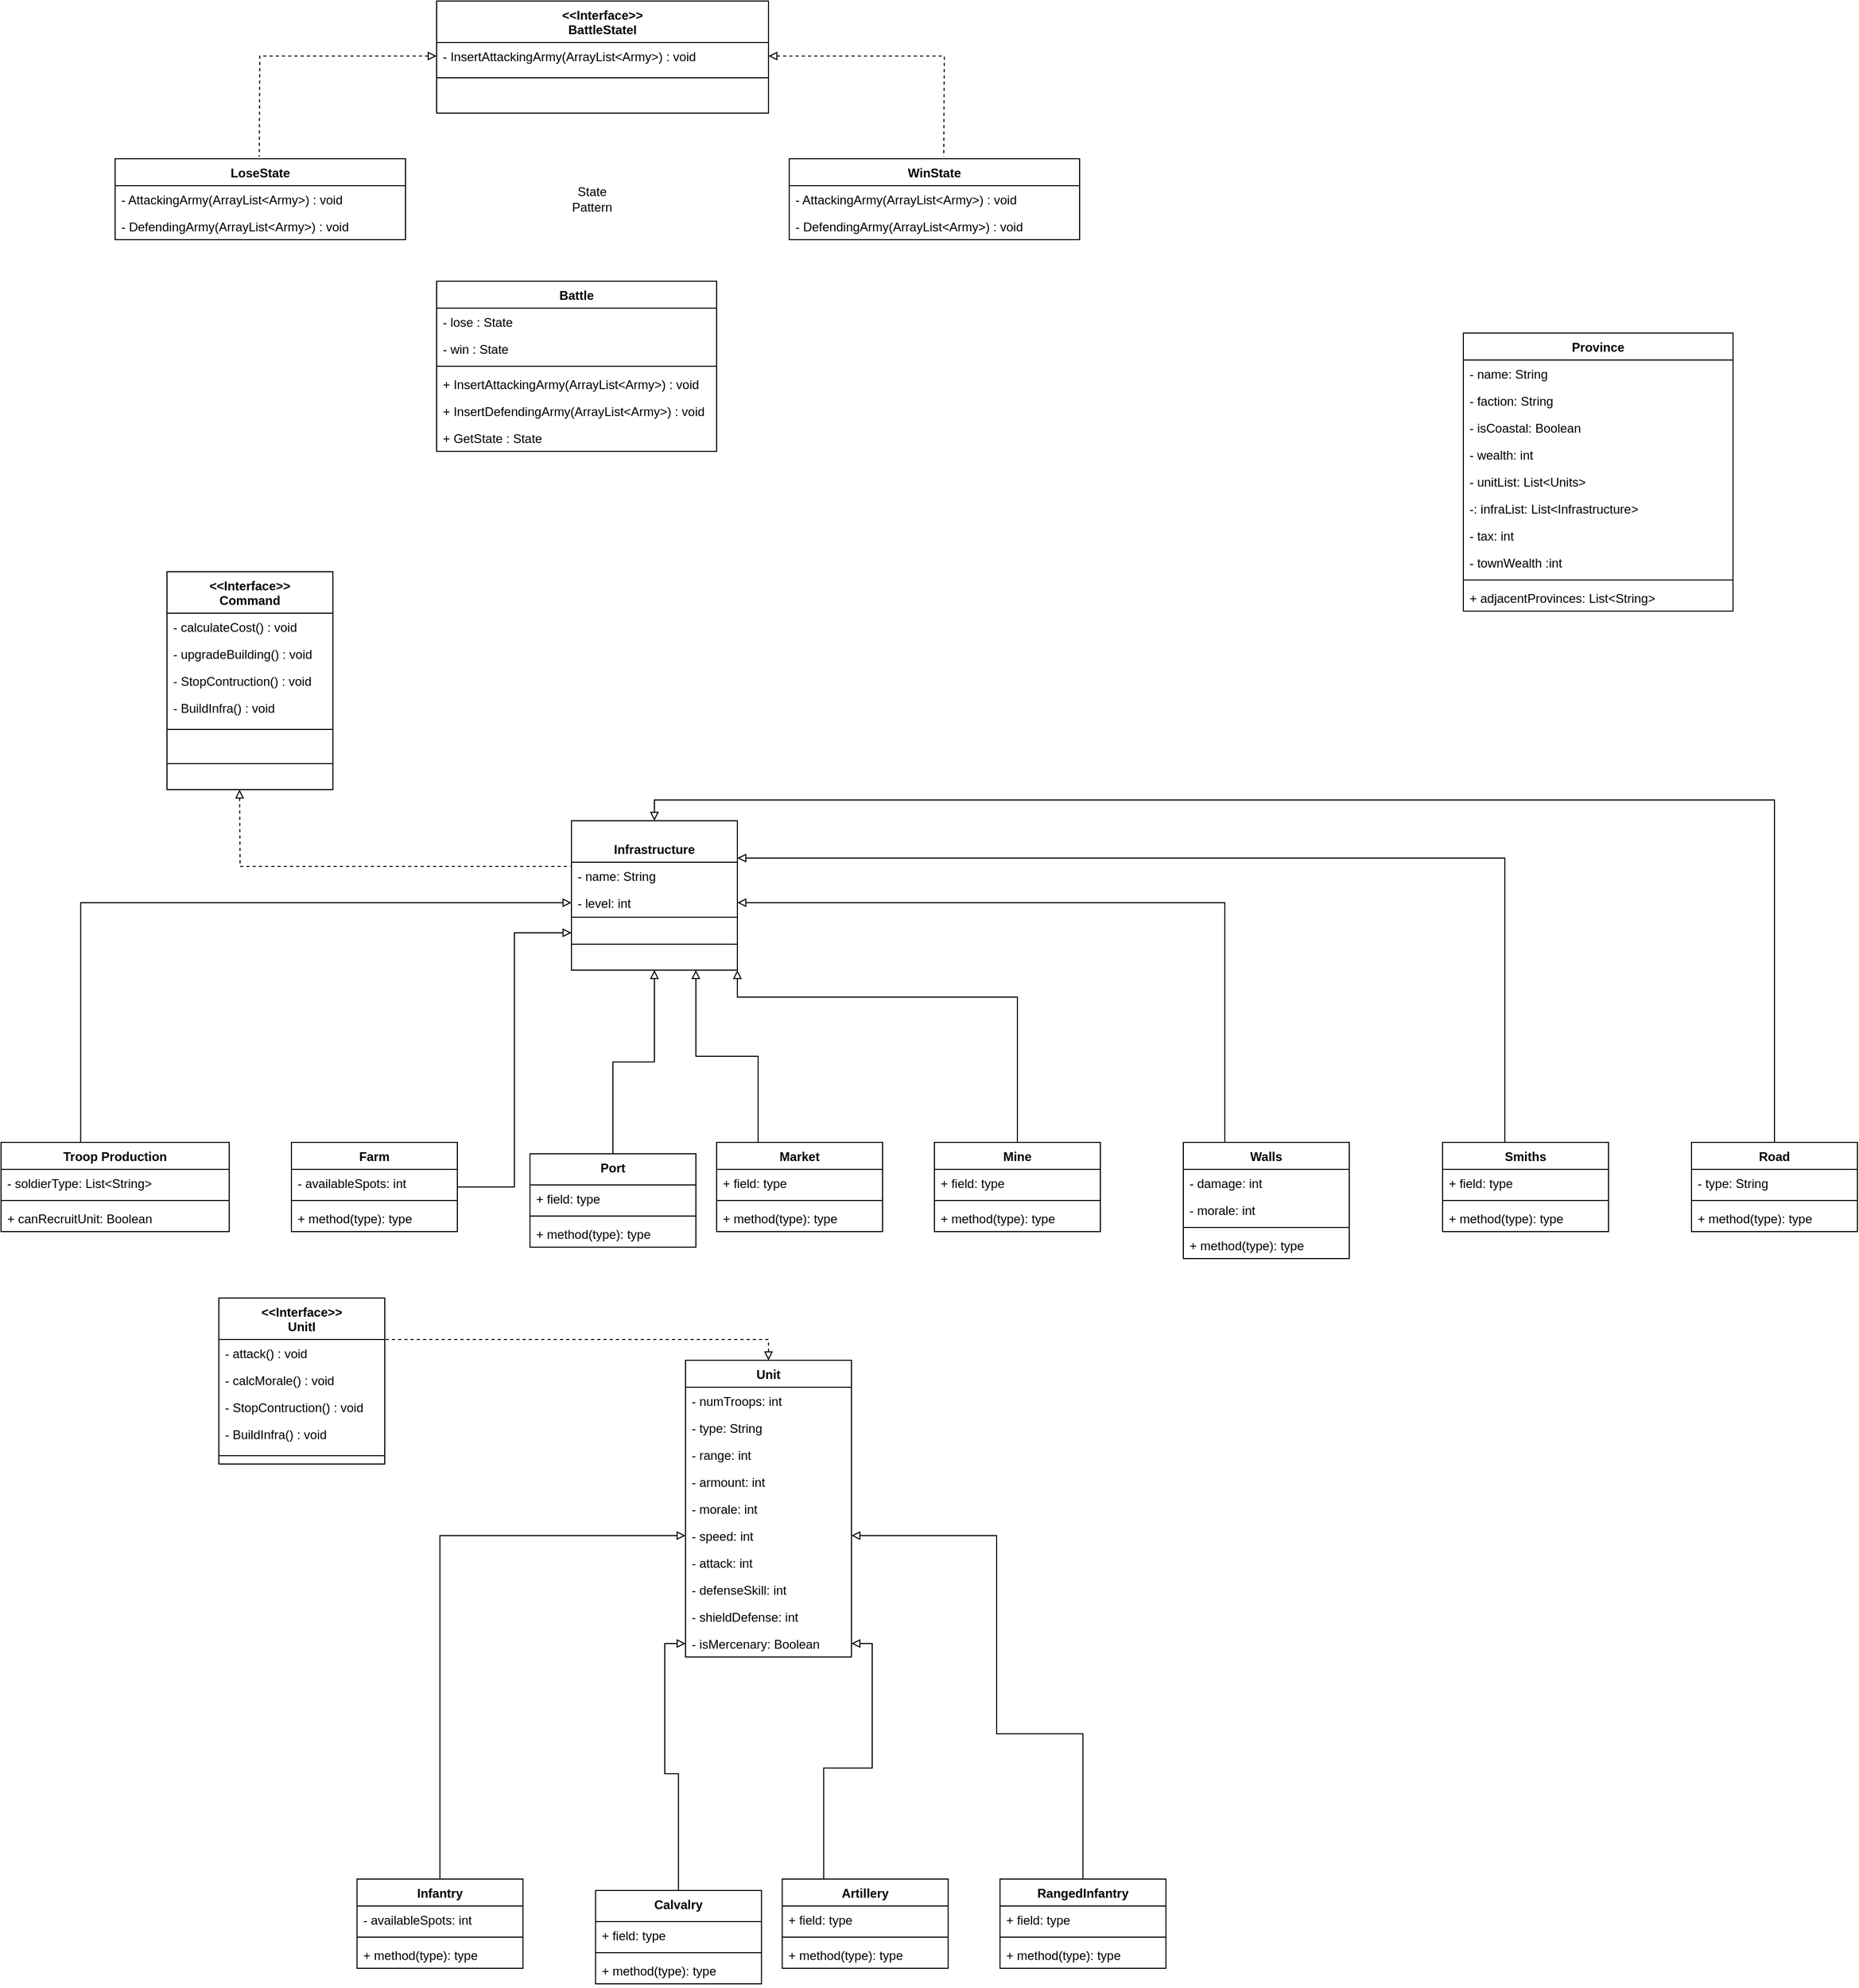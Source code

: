 <mxfile version="13.8.2" type="device"><diagram id="C5RBs43oDa-KdzZeNtuy" name="Page-1"><mxGraphModel dx="1977" dy="1103" grid="1" gridSize="10" guides="1" tooltips="1" connect="1" arrows="1" fold="1" page="1" pageScale="1" pageWidth="3300" pageHeight="2339" math="0" shadow="0"><root><mxCell id="WIyWlLk6GJQsqaUBKTNV-0"/><mxCell id="WIyWlLk6GJQsqaUBKTNV-1" parent="WIyWlLk6GJQsqaUBKTNV-0"/><mxCell id="q5r-W1JqjzeK_2ogmysJ-90" style="edgeStyle=orthogonalEdgeStyle;rounded=0;orthogonalLoop=1;jettySize=auto;html=1;entryX=0.349;entryY=-0.003;entryDx=0;entryDy=0;entryPerimeter=0;endArrow=none;endFill=0;startArrow=block;startFill=0;" parent="WIyWlLk6GJQsqaUBKTNV-1" source="q5r-W1JqjzeK_2ogmysJ-18" target="q5r-W1JqjzeK_2ogmysJ-19" edge="1"><mxGeometry relative="1" as="geometry"/></mxCell><mxCell id="q5r-W1JqjzeK_2ogmysJ-112" value="&lt;&lt;Interface&gt;&gt;&#xa;Command&#xa;" style="swimlane;fontStyle=1;align=center;verticalAlign=top;childLayout=stackLayout;horizontal=1;startSize=40;horizontalStack=0;resizeParent=1;resizeParentMax=0;resizeLast=0;collapsible=1;marginBottom=0;" parent="WIyWlLk6GJQsqaUBKTNV-1" vertex="1"><mxGeometry x="200" y="650" width="160" height="210" as="geometry"/></mxCell><mxCell id="q5r-W1JqjzeK_2ogmysJ-113" value="- calculateCost() : void" style="text;strokeColor=none;fillColor=none;align=left;verticalAlign=top;spacingLeft=4;spacingRight=4;overflow=hidden;rotatable=0;points=[[0,0.5],[1,0.5]];portConstraint=eastwest;" parent="q5r-W1JqjzeK_2ogmysJ-112" vertex="1"><mxGeometry y="40" width="160" height="26" as="geometry"/></mxCell><mxCell id="q5r-W1JqjzeK_2ogmysJ-114" value="- upgradeBuilding() : void&#xa;&#xa;&#xa;" style="text;strokeColor=none;fillColor=none;align=left;verticalAlign=top;spacingLeft=4;spacingRight=4;overflow=hidden;rotatable=0;points=[[0,0.5],[1,0.5]];portConstraint=eastwest;" parent="q5r-W1JqjzeK_2ogmysJ-112" vertex="1"><mxGeometry y="66" width="160" height="26" as="geometry"/></mxCell><mxCell id="q5r-W1JqjzeK_2ogmysJ-117" value="- StopContruction() : void&#xa;&#xa;" style="text;strokeColor=none;fillColor=none;align=left;verticalAlign=top;spacingLeft=4;spacingRight=4;overflow=hidden;rotatable=0;points=[[0,0.5],[1,0.5]];portConstraint=eastwest;" parent="q5r-W1JqjzeK_2ogmysJ-112" vertex="1"><mxGeometry y="92" width="160" height="26" as="geometry"/></mxCell><mxCell id="q5r-W1JqjzeK_2ogmysJ-118" value="- BuildInfra() : void&#xa;" style="text;strokeColor=none;fillColor=none;align=left;verticalAlign=top;spacingLeft=4;spacingRight=4;overflow=hidden;rotatable=0;points=[[0,0.5],[1,0.5]];portConstraint=eastwest;" parent="q5r-W1JqjzeK_2ogmysJ-112" vertex="1"><mxGeometry y="118" width="160" height="26" as="geometry"/></mxCell><mxCell id="q5r-W1JqjzeK_2ogmysJ-115" value="" style="line;strokeWidth=1;fillColor=none;align=left;verticalAlign=middle;spacingTop=-1;spacingLeft=3;spacingRight=3;rotatable=0;labelPosition=right;points=[];portConstraint=eastwest;" parent="q5r-W1JqjzeK_2ogmysJ-112" vertex="1"><mxGeometry y="144" width="160" height="16" as="geometry"/></mxCell><mxCell id="q5r-W1JqjzeK_2ogmysJ-116" value="" style="line;strokeWidth=1;fillColor=none;align=left;verticalAlign=middle;spacingTop=-1;spacingLeft=3;spacingRight=3;rotatable=0;labelPosition=right;points=[];portConstraint=eastwest;" parent="q5r-W1JqjzeK_2ogmysJ-112" vertex="1"><mxGeometry y="160" width="160" height="50" as="geometry"/></mxCell><mxCell id="q5r-W1JqjzeK_2ogmysJ-14" value="&#xa;Infrastructure&#xa;" style="swimlane;fontStyle=1;align=center;verticalAlign=top;childLayout=stackLayout;horizontal=1;startSize=40;horizontalStack=0;resizeParent=1;resizeParentMax=0;resizeLast=0;collapsible=1;marginBottom=0;" parent="WIyWlLk6GJQsqaUBKTNV-1" vertex="1"><mxGeometry x="590" y="890" width="160" height="144" as="geometry"/></mxCell><mxCell id="q5r-W1JqjzeK_2ogmysJ-15" value="- name: String" style="text;strokeColor=none;fillColor=none;align=left;verticalAlign=top;spacingLeft=4;spacingRight=4;overflow=hidden;rotatable=0;points=[[0,0.5],[1,0.5]];portConstraint=eastwest;" parent="q5r-W1JqjzeK_2ogmysJ-14" vertex="1"><mxGeometry y="40" width="160" height="26" as="geometry"/></mxCell><mxCell id="q5r-W1JqjzeK_2ogmysJ-18" value="- level: int" style="text;strokeColor=none;fillColor=none;align=left;verticalAlign=top;spacingLeft=4;spacingRight=4;overflow=hidden;rotatable=0;points=[[0,0.5],[1,0.5]];portConstraint=eastwest;" parent="q5r-W1JqjzeK_2ogmysJ-14" vertex="1"><mxGeometry y="66" width="160" height="26" as="geometry"/></mxCell><mxCell id="q5r-W1JqjzeK_2ogmysJ-16" value="" style="line;strokeWidth=1;fillColor=none;align=left;verticalAlign=middle;spacingTop=-1;spacingLeft=3;spacingRight=3;rotatable=0;labelPosition=right;points=[];portConstraint=eastwest;" parent="q5r-W1JqjzeK_2ogmysJ-14" vertex="1"><mxGeometry y="92" width="160" height="2" as="geometry"/></mxCell><mxCell id="q5r-W1JqjzeK_2ogmysJ-26" value="" style="line;strokeWidth=1;fillColor=none;align=left;verticalAlign=middle;spacingTop=-1;spacingLeft=3;spacingRight=3;rotatable=0;labelPosition=right;points=[];portConstraint=eastwest;" parent="q5r-W1JqjzeK_2ogmysJ-14" vertex="1"><mxGeometry y="94" width="160" height="50" as="geometry"/></mxCell><mxCell id="q5r-W1JqjzeK_2ogmysJ-8" value="Province" style="swimlane;fontStyle=1;align=center;verticalAlign=top;childLayout=stackLayout;horizontal=1;startSize=26;horizontalStack=0;resizeParent=1;resizeParentMax=0;resizeLast=0;collapsible=1;marginBottom=0;" parent="WIyWlLk6GJQsqaUBKTNV-1" vertex="1"><mxGeometry x="1450" y="420" width="260" height="268" as="geometry"/></mxCell><mxCell id="q5r-W1JqjzeK_2ogmysJ-9" value="- name: String" style="text;strokeColor=none;fillColor=none;align=left;verticalAlign=top;spacingLeft=4;spacingRight=4;overflow=hidden;rotatable=0;points=[[0,0.5],[1,0.5]];portConstraint=eastwest;" parent="q5r-W1JqjzeK_2ogmysJ-8" vertex="1"><mxGeometry y="26" width="260" height="26" as="geometry"/></mxCell><mxCell id="q5r-W1JqjzeK_2ogmysJ-12" value="- faction: String" style="text;strokeColor=none;fillColor=none;align=left;verticalAlign=top;spacingLeft=4;spacingRight=4;overflow=hidden;rotatable=0;points=[[0,0.5],[1,0.5]];portConstraint=eastwest;" parent="q5r-W1JqjzeK_2ogmysJ-8" vertex="1"><mxGeometry y="52" width="260" height="26" as="geometry"/></mxCell><mxCell id="q5r-W1JqjzeK_2ogmysJ-13" value="- isCoastal: Boolean" style="text;strokeColor=none;fillColor=none;align=left;verticalAlign=top;spacingLeft=4;spacingRight=4;overflow=hidden;rotatable=0;points=[[0,0.5],[1,0.5]];portConstraint=eastwest;" parent="q5r-W1JqjzeK_2ogmysJ-8" vertex="1"><mxGeometry y="78" width="260" height="26" as="geometry"/></mxCell><mxCell id="q5r-W1JqjzeK_2ogmysJ-71" value="- wealth: int" style="text;strokeColor=none;fillColor=none;align=left;verticalAlign=top;spacingLeft=4;spacingRight=4;overflow=hidden;rotatable=0;points=[[0,0.5],[1,0.5]];portConstraint=eastwest;" parent="q5r-W1JqjzeK_2ogmysJ-8" vertex="1"><mxGeometry y="104" width="260" height="26" as="geometry"/></mxCell><mxCell id="q5r-W1JqjzeK_2ogmysJ-105" value="- unitList: List&lt;Units&gt;" style="text;strokeColor=none;fillColor=none;align=left;verticalAlign=top;spacingLeft=4;spacingRight=4;overflow=hidden;rotatable=0;points=[[0,0.5],[1,0.5]];portConstraint=eastwest;" parent="q5r-W1JqjzeK_2ogmysJ-8" vertex="1"><mxGeometry y="130" width="260" height="26" as="geometry"/></mxCell><mxCell id="q5r-W1JqjzeK_2ogmysJ-106" value="-: infraList: List&lt;Infrastructure&gt;" style="text;strokeColor=none;fillColor=none;align=left;verticalAlign=top;spacingLeft=4;spacingRight=4;overflow=hidden;rotatable=0;points=[[0,0.5],[1,0.5]];portConstraint=eastwest;" parent="q5r-W1JqjzeK_2ogmysJ-8" vertex="1"><mxGeometry y="156" width="260" height="26" as="geometry"/></mxCell><mxCell id="q5r-W1JqjzeK_2ogmysJ-107" value="- tax: int" style="text;strokeColor=none;fillColor=none;align=left;verticalAlign=top;spacingLeft=4;spacingRight=4;overflow=hidden;rotatable=0;points=[[0,0.5],[1,0.5]];portConstraint=eastwest;" parent="q5r-W1JqjzeK_2ogmysJ-8" vertex="1"><mxGeometry y="182" width="260" height="26" as="geometry"/></mxCell><mxCell id="q5r-W1JqjzeK_2ogmysJ-108" value="- townWealth :int" style="text;strokeColor=none;fillColor=none;align=left;verticalAlign=top;spacingLeft=4;spacingRight=4;overflow=hidden;rotatable=0;points=[[0,0.5],[1,0.5]];portConstraint=eastwest;" parent="q5r-W1JqjzeK_2ogmysJ-8" vertex="1"><mxGeometry y="208" width="260" height="26" as="geometry"/></mxCell><mxCell id="q5r-W1JqjzeK_2ogmysJ-10" value="" style="line;strokeWidth=1;fillColor=none;align=left;verticalAlign=middle;spacingTop=-1;spacingLeft=3;spacingRight=3;rotatable=0;labelPosition=right;points=[];portConstraint=eastwest;" parent="q5r-W1JqjzeK_2ogmysJ-8" vertex="1"><mxGeometry y="234" width="260" height="8" as="geometry"/></mxCell><mxCell id="q5r-W1JqjzeK_2ogmysJ-11" value="+ adjacentProvinces: List&lt;String&gt;" style="text;strokeColor=none;fillColor=none;align=left;verticalAlign=top;spacingLeft=4;spacingRight=4;overflow=hidden;rotatable=0;points=[[0,0.5],[1,0.5]];portConstraint=eastwest;" parent="q5r-W1JqjzeK_2ogmysJ-8" vertex="1"><mxGeometry y="242" width="260" height="26" as="geometry"/></mxCell><mxCell id="q5r-W1JqjzeK_2ogmysJ-19" value="Troop Production" style="swimlane;fontStyle=1;align=center;verticalAlign=top;childLayout=stackLayout;horizontal=1;startSize=26;horizontalStack=0;resizeParent=1;resizeParentMax=0;resizeLast=0;collapsible=1;marginBottom=0;" parent="WIyWlLk6GJQsqaUBKTNV-1" vertex="1"><mxGeometry x="40" y="1200" width="220" height="86" as="geometry"/></mxCell><mxCell id="q5r-W1JqjzeK_2ogmysJ-20" value="- soldierType: List&lt;String&gt;" style="text;strokeColor=none;fillColor=none;align=left;verticalAlign=top;spacingLeft=4;spacingRight=4;overflow=hidden;rotatable=0;points=[[0,0.5],[1,0.5]];portConstraint=eastwest;" parent="q5r-W1JqjzeK_2ogmysJ-19" vertex="1"><mxGeometry y="26" width="220" height="26" as="geometry"/></mxCell><mxCell id="q5r-W1JqjzeK_2ogmysJ-21" value="" style="line;strokeWidth=1;fillColor=none;align=left;verticalAlign=middle;spacingTop=-1;spacingLeft=3;spacingRight=3;rotatable=0;labelPosition=right;points=[];portConstraint=eastwest;" parent="q5r-W1JqjzeK_2ogmysJ-19" vertex="1"><mxGeometry y="52" width="220" height="8" as="geometry"/></mxCell><mxCell id="q5r-W1JqjzeK_2ogmysJ-22" value="+ canRecruitUnit: Boolean" style="text;strokeColor=none;fillColor=none;align=left;verticalAlign=top;spacingLeft=4;spacingRight=4;overflow=hidden;rotatable=0;points=[[0,0.5],[1,0.5]];portConstraint=eastwest;" parent="q5r-W1JqjzeK_2ogmysJ-19" vertex="1"><mxGeometry y="60" width="220" height="26" as="geometry"/></mxCell><mxCell id="q5r-W1JqjzeK_2ogmysJ-125" style="edgeStyle=orthogonalEdgeStyle;rounded=0;orthogonalLoop=1;jettySize=auto;html=1;exitX=0.25;exitY=0;exitDx=0;exitDy=0;entryX=1;entryY=0.5;entryDx=0;entryDy=0;startArrow=none;startFill=0;endArrow=block;endFill=0;" parent="WIyWlLk6GJQsqaUBKTNV-1" source="q5r-W1JqjzeK_2ogmysJ-55" target="q5r-W1JqjzeK_2ogmysJ-18" edge="1"><mxGeometry relative="1" as="geometry"/></mxCell><mxCell id="q5r-W1JqjzeK_2ogmysJ-127" style="edgeStyle=orthogonalEdgeStyle;rounded=0;orthogonalLoop=1;jettySize=auto;html=1;exitX=0.25;exitY=0;exitDx=0;exitDy=0;entryX=1;entryY=0.25;entryDx=0;entryDy=0;startArrow=none;startFill=0;endArrow=block;endFill=0;" parent="WIyWlLk6GJQsqaUBKTNV-1" source="q5r-W1JqjzeK_2ogmysJ-61" target="q5r-W1JqjzeK_2ogmysJ-14" edge="1"><mxGeometry relative="1" as="geometry"><Array as="points"><mxPoint x="1490" y="1200"/><mxPoint x="1490" y="926"/></Array></mxGeometry></mxCell><mxCell id="q5r-W1JqjzeK_2ogmysJ-111" style="edgeStyle=orthogonalEdgeStyle;rounded=0;orthogonalLoop=1;jettySize=auto;html=1;entryX=-0.006;entryY=0.154;entryDx=0;entryDy=0;entryPerimeter=0;endArrow=none;endFill=0;startArrow=block;startFill=0;dashed=1;" parent="WIyWlLk6GJQsqaUBKTNV-1" target="q5r-W1JqjzeK_2ogmysJ-15" edge="1"><mxGeometry relative="1" as="geometry"><mxPoint x="270" y="860" as="sourcePoint"/><mxPoint x="206.78" y="940.742" as="targetPoint"/></mxGeometry></mxCell><mxCell id="q5r-W1JqjzeK_2ogmysJ-119" style="edgeStyle=orthogonalEdgeStyle;rounded=0;orthogonalLoop=1;jettySize=auto;html=1;entryX=0;entryY=0.75;entryDx=0;entryDy=0;startArrow=none;startFill=0;endArrow=block;endFill=0;" parent="WIyWlLk6GJQsqaUBKTNV-1" source="q5r-W1JqjzeK_2ogmysJ-39" target="q5r-W1JqjzeK_2ogmysJ-14" edge="1"><mxGeometry relative="1" as="geometry"/></mxCell><mxCell id="q5r-W1JqjzeK_2ogmysJ-39" value="Farm" style="swimlane;fontStyle=1;align=center;verticalAlign=top;childLayout=stackLayout;horizontal=1;startSize=26;horizontalStack=0;resizeParent=1;resizeParentMax=0;resizeLast=0;collapsible=1;marginBottom=0;" parent="WIyWlLk6GJQsqaUBKTNV-1" vertex="1"><mxGeometry x="320" y="1200" width="160" height="86" as="geometry"/></mxCell><mxCell id="q5r-W1JqjzeK_2ogmysJ-40" value="- availableSpots: int" style="text;strokeColor=none;fillColor=none;align=left;verticalAlign=top;spacingLeft=4;spacingRight=4;overflow=hidden;rotatable=0;points=[[0,0.5],[1,0.5]];portConstraint=eastwest;" parent="q5r-W1JqjzeK_2ogmysJ-39" vertex="1"><mxGeometry y="26" width="160" height="26" as="geometry"/></mxCell><mxCell id="q5r-W1JqjzeK_2ogmysJ-41" value="" style="line;strokeWidth=1;fillColor=none;align=left;verticalAlign=middle;spacingTop=-1;spacingLeft=3;spacingRight=3;rotatable=0;labelPosition=right;points=[];portConstraint=eastwest;" parent="q5r-W1JqjzeK_2ogmysJ-39" vertex="1"><mxGeometry y="52" width="160" height="8" as="geometry"/></mxCell><mxCell id="q5r-W1JqjzeK_2ogmysJ-42" value="+ method(type): type" style="text;strokeColor=none;fillColor=none;align=left;verticalAlign=top;spacingLeft=4;spacingRight=4;overflow=hidden;rotatable=0;points=[[0,0.5],[1,0.5]];portConstraint=eastwest;" parent="q5r-W1JqjzeK_2ogmysJ-39" vertex="1"><mxGeometry y="60" width="160" height="26" as="geometry"/></mxCell><mxCell id="q5r-W1JqjzeK_2ogmysJ-120" style="edgeStyle=orthogonalEdgeStyle;rounded=0;orthogonalLoop=1;jettySize=auto;html=1;entryX=1;entryY=1;entryDx=0;entryDy=0;startArrow=none;startFill=0;endArrow=block;endFill=0;" parent="WIyWlLk6GJQsqaUBKTNV-1" source="q5r-W1JqjzeK_2ogmysJ-51" target="q5r-W1JqjzeK_2ogmysJ-14" edge="1"><mxGeometry relative="1" as="geometry"><Array as="points"><mxPoint x="1020" y="1060"/><mxPoint x="750" y="1060"/></Array></mxGeometry></mxCell><mxCell id="q5r-W1JqjzeK_2ogmysJ-51" value="Mine" style="swimlane;fontStyle=1;align=center;verticalAlign=top;childLayout=stackLayout;horizontal=1;startSize=26;horizontalStack=0;resizeParent=1;resizeParentMax=0;resizeLast=0;collapsible=1;marginBottom=0;" parent="WIyWlLk6GJQsqaUBKTNV-1" vertex="1"><mxGeometry x="940" y="1200" width="160" height="86" as="geometry"/></mxCell><mxCell id="q5r-W1JqjzeK_2ogmysJ-52" value="+ field: type" style="text;strokeColor=none;fillColor=none;align=left;verticalAlign=top;spacingLeft=4;spacingRight=4;overflow=hidden;rotatable=0;points=[[0,0.5],[1,0.5]];portConstraint=eastwest;" parent="q5r-W1JqjzeK_2ogmysJ-51" vertex="1"><mxGeometry y="26" width="160" height="26" as="geometry"/></mxCell><mxCell id="q5r-W1JqjzeK_2ogmysJ-53" value="" style="line;strokeWidth=1;fillColor=none;align=left;verticalAlign=middle;spacingTop=-1;spacingLeft=3;spacingRight=3;rotatable=0;labelPosition=right;points=[];portConstraint=eastwest;" parent="q5r-W1JqjzeK_2ogmysJ-51" vertex="1"><mxGeometry y="52" width="160" height="8" as="geometry"/></mxCell><mxCell id="q5r-W1JqjzeK_2ogmysJ-54" value="+ method(type): type" style="text;strokeColor=none;fillColor=none;align=left;verticalAlign=top;spacingLeft=4;spacingRight=4;overflow=hidden;rotatable=0;points=[[0,0.5],[1,0.5]];portConstraint=eastwest;" parent="q5r-W1JqjzeK_2ogmysJ-51" vertex="1"><mxGeometry y="60" width="160" height="26" as="geometry"/></mxCell><mxCell id="q5r-W1JqjzeK_2ogmysJ-124" style="edgeStyle=orthogonalEdgeStyle;rounded=0;orthogonalLoop=1;jettySize=auto;html=1;exitX=0.25;exitY=0;exitDx=0;exitDy=0;entryX=0.75;entryY=1;entryDx=0;entryDy=0;startArrow=none;startFill=0;endArrow=block;endFill=0;" parent="WIyWlLk6GJQsqaUBKTNV-1" source="q5r-W1JqjzeK_2ogmysJ-47" target="q5r-W1JqjzeK_2ogmysJ-14" edge="1"><mxGeometry relative="1" as="geometry"/></mxCell><mxCell id="q5r-W1JqjzeK_2ogmysJ-47" value="Market" style="swimlane;fontStyle=1;align=center;verticalAlign=top;childLayout=stackLayout;horizontal=1;startSize=26;horizontalStack=0;resizeParent=1;resizeParentMax=0;resizeLast=0;collapsible=1;marginBottom=0;" parent="WIyWlLk6GJQsqaUBKTNV-1" vertex="1"><mxGeometry x="730" y="1200" width="160" height="86" as="geometry"/></mxCell><mxCell id="q5r-W1JqjzeK_2ogmysJ-48" value="+ field: type" style="text;strokeColor=none;fillColor=none;align=left;verticalAlign=top;spacingLeft=4;spacingRight=4;overflow=hidden;rotatable=0;points=[[0,0.5],[1,0.5]];portConstraint=eastwest;" parent="q5r-W1JqjzeK_2ogmysJ-47" vertex="1"><mxGeometry y="26" width="160" height="26" as="geometry"/></mxCell><mxCell id="q5r-W1JqjzeK_2ogmysJ-49" value="" style="line;strokeWidth=1;fillColor=none;align=left;verticalAlign=middle;spacingTop=-1;spacingLeft=3;spacingRight=3;rotatable=0;labelPosition=right;points=[];portConstraint=eastwest;" parent="q5r-W1JqjzeK_2ogmysJ-47" vertex="1"><mxGeometry y="52" width="160" height="8" as="geometry"/></mxCell><mxCell id="q5r-W1JqjzeK_2ogmysJ-50" value="+ method(type): type" style="text;strokeColor=none;fillColor=none;align=left;verticalAlign=top;spacingLeft=4;spacingRight=4;overflow=hidden;rotatable=0;points=[[0,0.5],[1,0.5]];portConstraint=eastwest;" parent="q5r-W1JqjzeK_2ogmysJ-47" vertex="1"><mxGeometry y="60" width="160" height="26" as="geometry"/></mxCell><mxCell id="q5r-W1JqjzeK_2ogmysJ-123" style="edgeStyle=orthogonalEdgeStyle;rounded=0;orthogonalLoop=1;jettySize=auto;html=1;entryX=0.5;entryY=1;entryDx=0;entryDy=0;startArrow=none;startFill=0;endArrow=block;endFill=0;" parent="WIyWlLk6GJQsqaUBKTNV-1" source="q5r-W1JqjzeK_2ogmysJ-43" target="q5r-W1JqjzeK_2ogmysJ-14" edge="1"><mxGeometry relative="1" as="geometry"/></mxCell><mxCell id="q5r-W1JqjzeK_2ogmysJ-43" value="Port" style="swimlane;fontStyle=1;align=center;verticalAlign=top;childLayout=stackLayout;horizontal=1;startSize=30;horizontalStack=0;resizeParent=1;resizeParentMax=0;resizeLast=0;collapsible=1;marginBottom=0;" parent="WIyWlLk6GJQsqaUBKTNV-1" vertex="1"><mxGeometry x="550" y="1211" width="160" height="90" as="geometry"/></mxCell><mxCell id="q5r-W1JqjzeK_2ogmysJ-44" value="+ field: type" style="text;strokeColor=none;fillColor=none;align=left;verticalAlign=top;spacingLeft=4;spacingRight=4;overflow=hidden;rotatable=0;points=[[0,0.5],[1,0.5]];portConstraint=eastwest;" parent="q5r-W1JqjzeK_2ogmysJ-43" vertex="1"><mxGeometry y="30" width="160" height="26" as="geometry"/></mxCell><mxCell id="q5r-W1JqjzeK_2ogmysJ-45" value="" style="line;strokeWidth=1;fillColor=none;align=left;verticalAlign=middle;spacingTop=-1;spacingLeft=3;spacingRight=3;rotatable=0;labelPosition=right;points=[];portConstraint=eastwest;" parent="q5r-W1JqjzeK_2ogmysJ-43" vertex="1"><mxGeometry y="56" width="160" height="8" as="geometry"/></mxCell><mxCell id="q5r-W1JqjzeK_2ogmysJ-46" value="+ method(type): type" style="text;strokeColor=none;fillColor=none;align=left;verticalAlign=top;spacingLeft=4;spacingRight=4;overflow=hidden;rotatable=0;points=[[0,0.5],[1,0.5]];portConstraint=eastwest;" parent="q5r-W1JqjzeK_2ogmysJ-43" vertex="1"><mxGeometry y="64" width="160" height="26" as="geometry"/></mxCell><mxCell id="q5r-W1JqjzeK_2ogmysJ-55" value="Walls" style="swimlane;fontStyle=1;align=center;verticalAlign=top;childLayout=stackLayout;horizontal=1;startSize=26;horizontalStack=0;resizeParent=1;resizeParentMax=0;resizeLast=0;collapsible=1;marginBottom=0;" parent="WIyWlLk6GJQsqaUBKTNV-1" vertex="1"><mxGeometry x="1180" y="1200" width="160" height="112" as="geometry"/></mxCell><mxCell id="q5r-W1JqjzeK_2ogmysJ-56" value="- damage: int" style="text;strokeColor=none;fillColor=none;align=left;verticalAlign=top;spacingLeft=4;spacingRight=4;overflow=hidden;rotatable=0;points=[[0,0.5],[1,0.5]];portConstraint=eastwest;" parent="q5r-W1JqjzeK_2ogmysJ-55" vertex="1"><mxGeometry y="26" width="160" height="26" as="geometry"/></mxCell><mxCell id="q5r-W1JqjzeK_2ogmysJ-59" value="- morale: int" style="text;strokeColor=none;fillColor=none;align=left;verticalAlign=top;spacingLeft=4;spacingRight=4;overflow=hidden;rotatable=0;points=[[0,0.5],[1,0.5]];portConstraint=eastwest;" parent="q5r-W1JqjzeK_2ogmysJ-55" vertex="1"><mxGeometry y="52" width="160" height="26" as="geometry"/></mxCell><mxCell id="q5r-W1JqjzeK_2ogmysJ-57" value="" style="line;strokeWidth=1;fillColor=none;align=left;verticalAlign=middle;spacingTop=-1;spacingLeft=3;spacingRight=3;rotatable=0;labelPosition=right;points=[];portConstraint=eastwest;" parent="q5r-W1JqjzeK_2ogmysJ-55" vertex="1"><mxGeometry y="78" width="160" height="8" as="geometry"/></mxCell><mxCell id="q5r-W1JqjzeK_2ogmysJ-58" value="+ method(type): type" style="text;strokeColor=none;fillColor=none;align=left;verticalAlign=top;spacingLeft=4;spacingRight=4;overflow=hidden;rotatable=0;points=[[0,0.5],[1,0.5]];portConstraint=eastwest;" parent="q5r-W1JqjzeK_2ogmysJ-55" vertex="1"><mxGeometry y="86" width="160" height="26" as="geometry"/></mxCell><mxCell id="q5r-W1JqjzeK_2ogmysJ-61" value="Smiths" style="swimlane;fontStyle=1;align=center;verticalAlign=top;childLayout=stackLayout;horizontal=1;startSize=26;horizontalStack=0;resizeParent=1;resizeParentMax=0;resizeLast=0;collapsible=1;marginBottom=0;" parent="WIyWlLk6GJQsqaUBKTNV-1" vertex="1"><mxGeometry x="1430" y="1200" width="160" height="86" as="geometry"/></mxCell><mxCell id="q5r-W1JqjzeK_2ogmysJ-62" value="+ field: type" style="text;strokeColor=none;fillColor=none;align=left;verticalAlign=top;spacingLeft=4;spacingRight=4;overflow=hidden;rotatable=0;points=[[0,0.5],[1,0.5]];portConstraint=eastwest;" parent="q5r-W1JqjzeK_2ogmysJ-61" vertex="1"><mxGeometry y="26" width="160" height="26" as="geometry"/></mxCell><mxCell id="q5r-W1JqjzeK_2ogmysJ-63" value="" style="line;strokeWidth=1;fillColor=none;align=left;verticalAlign=middle;spacingTop=-1;spacingLeft=3;spacingRight=3;rotatable=0;labelPosition=right;points=[];portConstraint=eastwest;" parent="q5r-W1JqjzeK_2ogmysJ-61" vertex="1"><mxGeometry y="52" width="160" height="8" as="geometry"/></mxCell><mxCell id="q5r-W1JqjzeK_2ogmysJ-64" value="+ method(type): type" style="text;strokeColor=none;fillColor=none;align=left;verticalAlign=top;spacingLeft=4;spacingRight=4;overflow=hidden;rotatable=0;points=[[0,0.5],[1,0.5]];portConstraint=eastwest;" parent="q5r-W1JqjzeK_2ogmysJ-61" vertex="1"><mxGeometry y="60" width="160" height="26" as="geometry"/></mxCell><mxCell id="q5r-W1JqjzeK_2ogmysJ-130" style="edgeStyle=orthogonalEdgeStyle;rounded=0;orthogonalLoop=1;jettySize=auto;html=1;entryX=0.5;entryY=0;entryDx=0;entryDy=0;startArrow=none;startFill=0;endArrow=block;endFill=0;" parent="WIyWlLk6GJQsqaUBKTNV-1" source="q5r-W1JqjzeK_2ogmysJ-96" target="q5r-W1JqjzeK_2ogmysJ-14" edge="1"><mxGeometry relative="1" as="geometry"><Array as="points"><mxPoint x="1750" y="870"/><mxPoint x="670" y="870"/></Array></mxGeometry></mxCell><mxCell id="q5r-W1JqjzeK_2ogmysJ-96" value="Road" style="swimlane;fontStyle=1;align=center;verticalAlign=top;childLayout=stackLayout;horizontal=1;startSize=26;horizontalStack=0;resizeParent=1;resizeParentMax=0;resizeLast=0;collapsible=1;marginBottom=0;" parent="WIyWlLk6GJQsqaUBKTNV-1" vertex="1"><mxGeometry x="1670" y="1200" width="160" height="86" as="geometry"/></mxCell><mxCell id="q5r-W1JqjzeK_2ogmysJ-97" value="- type: String" style="text;strokeColor=none;fillColor=none;align=left;verticalAlign=top;spacingLeft=4;spacingRight=4;overflow=hidden;rotatable=0;points=[[0,0.5],[1,0.5]];portConstraint=eastwest;" parent="q5r-W1JqjzeK_2ogmysJ-96" vertex="1"><mxGeometry y="26" width="160" height="26" as="geometry"/></mxCell><mxCell id="q5r-W1JqjzeK_2ogmysJ-98" value="" style="line;strokeWidth=1;fillColor=none;align=left;verticalAlign=middle;spacingTop=-1;spacingLeft=3;spacingRight=3;rotatable=0;labelPosition=right;points=[];portConstraint=eastwest;" parent="q5r-W1JqjzeK_2ogmysJ-96" vertex="1"><mxGeometry y="52" width="160" height="8" as="geometry"/></mxCell><mxCell id="q5r-W1JqjzeK_2ogmysJ-99" value="+ method(type): type" style="text;strokeColor=none;fillColor=none;align=left;verticalAlign=top;spacingLeft=4;spacingRight=4;overflow=hidden;rotatable=0;points=[[0,0.5],[1,0.5]];portConstraint=eastwest;" parent="q5r-W1JqjzeK_2ogmysJ-96" vertex="1"><mxGeometry y="60" width="160" height="26" as="geometry"/></mxCell><mxCell id="RdVx7BwsPSsK8nqG_Nf4-0" value="&lt;&lt;Interface&gt;&gt;&#xa;BattleStateI&#xa;" style="swimlane;fontStyle=1;align=center;verticalAlign=top;childLayout=stackLayout;horizontal=1;startSize=40;horizontalStack=0;resizeParent=1;resizeParentMax=0;resizeLast=0;collapsible=1;marginBottom=0;" vertex="1" parent="WIyWlLk6GJQsqaUBKTNV-1"><mxGeometry x="460" y="100" width="320" height="108" as="geometry"/></mxCell><mxCell id="RdVx7BwsPSsK8nqG_Nf4-1" value="- InsertAttackingArmy(ArrayList&lt;Army&gt;) : void" style="text;strokeColor=none;fillColor=none;align=left;verticalAlign=top;spacingLeft=4;spacingRight=4;overflow=hidden;rotatable=0;points=[[0,0.5],[1,0.5]];portConstraint=eastwest;" vertex="1" parent="RdVx7BwsPSsK8nqG_Nf4-0"><mxGeometry y="40" width="320" height="26" as="geometry"/></mxCell><mxCell id="RdVx7BwsPSsK8nqG_Nf4-5" value="" style="line;strokeWidth=1;fillColor=none;align=left;verticalAlign=middle;spacingTop=-1;spacingLeft=3;spacingRight=3;rotatable=0;labelPosition=right;points=[];portConstraint=eastwest;" vertex="1" parent="RdVx7BwsPSsK8nqG_Nf4-0"><mxGeometry y="66" width="320" height="16" as="geometry"/></mxCell><mxCell id="RdVx7BwsPSsK8nqG_Nf4-3" value="&#xa;" style="text;strokeColor=none;fillColor=none;align=left;verticalAlign=top;spacingLeft=4;spacingRight=4;overflow=hidden;rotatable=0;points=[[0,0.5],[1,0.5]];portConstraint=eastwest;" vertex="1" parent="RdVx7BwsPSsK8nqG_Nf4-0"><mxGeometry y="82" width="320" height="26" as="geometry"/></mxCell><mxCell id="RdVx7BwsPSsK8nqG_Nf4-7" value="WinState" style="swimlane;fontStyle=1;childLayout=stackLayout;horizontal=1;startSize=26;fillColor=none;horizontalStack=0;resizeParent=1;resizeParentMax=0;resizeLast=0;collapsible=1;marginBottom=0;" vertex="1" parent="WIyWlLk6GJQsqaUBKTNV-1"><mxGeometry x="800" y="252" width="280" height="78" as="geometry"/></mxCell><mxCell id="RdVx7BwsPSsK8nqG_Nf4-31" value="- AttackingArmy(ArrayList&lt;Army&gt;) : void" style="text;strokeColor=none;fillColor=none;align=left;verticalAlign=top;spacingLeft=4;spacingRight=4;overflow=hidden;rotatable=0;points=[[0,0.5],[1,0.5]];portConstraint=eastwest;" vertex="1" parent="RdVx7BwsPSsK8nqG_Nf4-7"><mxGeometry y="26" width="280" height="26" as="geometry"/></mxCell><mxCell id="RdVx7BwsPSsK8nqG_Nf4-2" value="- DefendingArmy(ArrayList&lt;Army&gt;) : void" style="text;strokeColor=none;fillColor=none;align=left;verticalAlign=top;spacingLeft=4;spacingRight=4;overflow=hidden;rotatable=0;points=[[0,0.5],[1,0.5]];portConstraint=eastwest;" vertex="1" parent="RdVx7BwsPSsK8nqG_Nf4-7"><mxGeometry y="52" width="280" height="26" as="geometry"/></mxCell><mxCell id="RdVx7BwsPSsK8nqG_Nf4-33" value="LoseState" style="swimlane;fontStyle=1;childLayout=stackLayout;horizontal=1;startSize=26;fillColor=none;horizontalStack=0;resizeParent=1;resizeParentMax=0;resizeLast=0;collapsible=1;marginBottom=0;" vertex="1" parent="WIyWlLk6GJQsqaUBKTNV-1"><mxGeometry x="150" y="252" width="280" height="78" as="geometry"/></mxCell><mxCell id="RdVx7BwsPSsK8nqG_Nf4-34" value="- AttackingArmy(ArrayList&lt;Army&gt;) : void" style="text;strokeColor=none;fillColor=none;align=left;verticalAlign=top;spacingLeft=4;spacingRight=4;overflow=hidden;rotatable=0;points=[[0,0.5],[1,0.5]];portConstraint=eastwest;" vertex="1" parent="RdVx7BwsPSsK8nqG_Nf4-33"><mxGeometry y="26" width="280" height="26" as="geometry"/></mxCell><mxCell id="RdVx7BwsPSsK8nqG_Nf4-35" value="- DefendingArmy(ArrayList&lt;Army&gt;) : void" style="text;strokeColor=none;fillColor=none;align=left;verticalAlign=top;spacingLeft=4;spacingRight=4;overflow=hidden;rotatable=0;points=[[0,0.5],[1,0.5]];portConstraint=eastwest;" vertex="1" parent="RdVx7BwsPSsK8nqG_Nf4-33"><mxGeometry y="52" width="280" height="26" as="geometry"/></mxCell><mxCell id="RdVx7BwsPSsK8nqG_Nf4-36" style="edgeStyle=orthogonalEdgeStyle;rounded=0;orthogonalLoop=1;jettySize=auto;html=1;endArrow=none;endFill=0;startArrow=block;startFill=0;dashed=1;exitX=1;exitY=0.5;exitDx=0;exitDy=0;" edge="1" parent="WIyWlLk6GJQsqaUBKTNV-1" source="RdVx7BwsPSsK8nqG_Nf4-1"><mxGeometry relative="1" as="geometry"><mxPoint x="630" y="256" as="sourcePoint"/><mxPoint x="949" y="250" as="targetPoint"/></mxGeometry></mxCell><mxCell id="RdVx7BwsPSsK8nqG_Nf4-37" style="edgeStyle=orthogonalEdgeStyle;rounded=0;orthogonalLoop=1;jettySize=auto;html=1;endArrow=none;endFill=0;startArrow=block;startFill=0;dashed=1;exitX=0;exitY=0.5;exitDx=0;exitDy=0;" edge="1" parent="WIyWlLk6GJQsqaUBKTNV-1" source="RdVx7BwsPSsK8nqG_Nf4-1"><mxGeometry relative="1" as="geometry"><mxPoint x="120" y="153" as="sourcePoint"/><mxPoint x="289" y="250" as="targetPoint"/></mxGeometry></mxCell><mxCell id="RdVx7BwsPSsK8nqG_Nf4-42" value="Battle" style="swimlane;fontStyle=1;align=center;verticalAlign=top;childLayout=stackLayout;horizontal=1;startSize=26;horizontalStack=0;resizeParent=1;resizeParentMax=0;resizeLast=0;collapsible=1;marginBottom=0;" vertex="1" parent="WIyWlLk6GJQsqaUBKTNV-1"><mxGeometry x="460" y="370" width="270" height="164" as="geometry"/></mxCell><mxCell id="RdVx7BwsPSsK8nqG_Nf4-40" value="- lose : State" style="text;strokeColor=none;fillColor=none;align=left;verticalAlign=top;spacingLeft=4;spacingRight=4;overflow=hidden;rotatable=0;points=[[0,0.5],[1,0.5]];portConstraint=eastwest;" vertex="1" parent="RdVx7BwsPSsK8nqG_Nf4-42"><mxGeometry y="26" width="270" height="26" as="geometry"/></mxCell><mxCell id="RdVx7BwsPSsK8nqG_Nf4-39" value="- win : State&#xa;" style="text;strokeColor=none;fillColor=none;align=left;verticalAlign=top;spacingLeft=4;spacingRight=4;overflow=hidden;rotatable=0;points=[[0,0.5],[1,0.5]];portConstraint=eastwest;" vertex="1" parent="RdVx7BwsPSsK8nqG_Nf4-42"><mxGeometry y="52" width="270" height="26" as="geometry"/></mxCell><mxCell id="RdVx7BwsPSsK8nqG_Nf4-44" value="" style="line;strokeWidth=1;fillColor=none;align=left;verticalAlign=middle;spacingTop=-1;spacingLeft=3;spacingRight=3;rotatable=0;labelPosition=right;points=[];portConstraint=eastwest;" vertex="1" parent="RdVx7BwsPSsK8nqG_Nf4-42"><mxGeometry y="78" width="270" height="8" as="geometry"/></mxCell><mxCell id="RdVx7BwsPSsK8nqG_Nf4-46" value="+ InsertAttackingArmy(ArrayList&lt;Army&gt;) : void" style="text;strokeColor=none;fillColor=none;align=left;verticalAlign=top;spacingLeft=4;spacingRight=4;overflow=hidden;rotatable=0;points=[[0,0.5],[1,0.5]];portConstraint=eastwest;" vertex="1" parent="RdVx7BwsPSsK8nqG_Nf4-42"><mxGeometry y="86" width="270" height="26" as="geometry"/></mxCell><mxCell id="RdVx7BwsPSsK8nqG_Nf4-47" value="+ InsertDefendingArmy(ArrayList&lt;Army&gt;) : void" style="text;strokeColor=none;fillColor=none;align=left;verticalAlign=top;spacingLeft=4;spacingRight=4;overflow=hidden;rotatable=0;points=[[0,0.5],[1,0.5]];portConstraint=eastwest;" vertex="1" parent="RdVx7BwsPSsK8nqG_Nf4-42"><mxGeometry y="112" width="270" height="26" as="geometry"/></mxCell><mxCell id="RdVx7BwsPSsK8nqG_Nf4-45" value="+ GetState : State" style="text;strokeColor=none;fillColor=none;align=left;verticalAlign=top;spacingLeft=4;spacingRight=4;overflow=hidden;rotatable=0;points=[[0,0.5],[1,0.5]];portConstraint=eastwest;" vertex="1" parent="RdVx7BwsPSsK8nqG_Nf4-42"><mxGeometry y="138" width="270" height="26" as="geometry"/></mxCell><mxCell id="RdVx7BwsPSsK8nqG_Nf4-48" value="State Pattern" style="text;html=1;strokeColor=none;fillColor=none;align=center;verticalAlign=middle;whiteSpace=wrap;rounded=0;" vertex="1" parent="WIyWlLk6GJQsqaUBKTNV-1"><mxGeometry x="590" y="281" width="40" height="20" as="geometry"/></mxCell><mxCell id="RdVx7BwsPSsK8nqG_Nf4-64" style="edgeStyle=orthogonalEdgeStyle;rounded=0;orthogonalLoop=1;jettySize=auto;html=1;entryX=0;entryY=0.5;entryDx=0;entryDy=0;startArrow=none;startFill=0;endArrow=block;endFill=0;" edge="1" parent="WIyWlLk6GJQsqaUBKTNV-1" source="RdVx7BwsPSsK8nqG_Nf4-65" target="RdVx7BwsPSsK8nqG_Nf4-122"><mxGeometry relative="1" as="geometry"><mxPoint x="653.24" y="1670.5" as="targetPoint"/></mxGeometry></mxCell><mxCell id="RdVx7BwsPSsK8nqG_Nf4-65" value="Infantry" style="swimlane;fontStyle=1;align=center;verticalAlign=top;childLayout=stackLayout;horizontal=1;startSize=26;horizontalStack=0;resizeParent=1;resizeParentMax=0;resizeLast=0;collapsible=1;marginBottom=0;" vertex="1" parent="WIyWlLk6GJQsqaUBKTNV-1"><mxGeometry x="383.24" y="1910" width="160" height="86" as="geometry"/></mxCell><mxCell id="RdVx7BwsPSsK8nqG_Nf4-66" value="- availableSpots: int" style="text;strokeColor=none;fillColor=none;align=left;verticalAlign=top;spacingLeft=4;spacingRight=4;overflow=hidden;rotatable=0;points=[[0,0.5],[1,0.5]];portConstraint=eastwest;" vertex="1" parent="RdVx7BwsPSsK8nqG_Nf4-65"><mxGeometry y="26" width="160" height="26" as="geometry"/></mxCell><mxCell id="RdVx7BwsPSsK8nqG_Nf4-67" value="" style="line;strokeWidth=1;fillColor=none;align=left;verticalAlign=middle;spacingTop=-1;spacingLeft=3;spacingRight=3;rotatable=0;labelPosition=right;points=[];portConstraint=eastwest;" vertex="1" parent="RdVx7BwsPSsK8nqG_Nf4-65"><mxGeometry y="52" width="160" height="8" as="geometry"/></mxCell><mxCell id="RdVx7BwsPSsK8nqG_Nf4-68" value="+ method(type): type" style="text;strokeColor=none;fillColor=none;align=left;verticalAlign=top;spacingLeft=4;spacingRight=4;overflow=hidden;rotatable=0;points=[[0,0.5],[1,0.5]];portConstraint=eastwest;" vertex="1" parent="RdVx7BwsPSsK8nqG_Nf4-65"><mxGeometry y="60" width="160" height="26" as="geometry"/></mxCell><mxCell id="RdVx7BwsPSsK8nqG_Nf4-69" style="edgeStyle=orthogonalEdgeStyle;rounded=0;orthogonalLoop=1;jettySize=auto;html=1;entryX=1;entryY=0.5;entryDx=0;entryDy=0;startArrow=none;startFill=0;endArrow=block;endFill=0;" edge="1" parent="WIyWlLk6GJQsqaUBKTNV-1" source="RdVx7BwsPSsK8nqG_Nf4-70" target="RdVx7BwsPSsK8nqG_Nf4-122"><mxGeometry relative="1" as="geometry"><Array as="points"><mxPoint x="1083" y="1770"/><mxPoint x="1000" y="1770"/><mxPoint x="1000" y="1579"/></Array><mxPoint x="813.24" y="1694.0" as="targetPoint"/></mxGeometry></mxCell><mxCell id="RdVx7BwsPSsK8nqG_Nf4-70" value="RangedInfantry" style="swimlane;fontStyle=1;align=center;verticalAlign=top;childLayout=stackLayout;horizontal=1;startSize=26;horizontalStack=0;resizeParent=1;resizeParentMax=0;resizeLast=0;collapsible=1;marginBottom=0;" vertex="1" parent="WIyWlLk6GJQsqaUBKTNV-1"><mxGeometry x="1003.24" y="1910" width="160" height="86" as="geometry"/></mxCell><mxCell id="RdVx7BwsPSsK8nqG_Nf4-71" value="+ field: type" style="text;strokeColor=none;fillColor=none;align=left;verticalAlign=top;spacingLeft=4;spacingRight=4;overflow=hidden;rotatable=0;points=[[0,0.5],[1,0.5]];portConstraint=eastwest;" vertex="1" parent="RdVx7BwsPSsK8nqG_Nf4-70"><mxGeometry y="26" width="160" height="26" as="geometry"/></mxCell><mxCell id="RdVx7BwsPSsK8nqG_Nf4-72" value="" style="line;strokeWidth=1;fillColor=none;align=left;verticalAlign=middle;spacingTop=-1;spacingLeft=3;spacingRight=3;rotatable=0;labelPosition=right;points=[];portConstraint=eastwest;" vertex="1" parent="RdVx7BwsPSsK8nqG_Nf4-70"><mxGeometry y="52" width="160" height="8" as="geometry"/></mxCell><mxCell id="RdVx7BwsPSsK8nqG_Nf4-73" value="+ method(type): type" style="text;strokeColor=none;fillColor=none;align=left;verticalAlign=top;spacingLeft=4;spacingRight=4;overflow=hidden;rotatable=0;points=[[0,0.5],[1,0.5]];portConstraint=eastwest;" vertex="1" parent="RdVx7BwsPSsK8nqG_Nf4-70"><mxGeometry y="60" width="160" height="26" as="geometry"/></mxCell><mxCell id="RdVx7BwsPSsK8nqG_Nf4-74" style="edgeStyle=orthogonalEdgeStyle;rounded=0;orthogonalLoop=1;jettySize=auto;html=1;exitX=0.25;exitY=0;exitDx=0;exitDy=0;entryX=1;entryY=0.5;entryDx=0;entryDy=0;startArrow=none;startFill=0;endArrow=block;endFill=0;" edge="1" parent="WIyWlLk6GJQsqaUBKTNV-1" source="RdVx7BwsPSsK8nqG_Nf4-75" target="RdVx7BwsPSsK8nqG_Nf4-126"><mxGeometry relative="1" as="geometry"><mxPoint x="773.24" y="1694.0" as="targetPoint"/></mxGeometry></mxCell><mxCell id="RdVx7BwsPSsK8nqG_Nf4-75" value="Artillery" style="swimlane;fontStyle=1;align=center;verticalAlign=top;childLayout=stackLayout;horizontal=1;startSize=26;horizontalStack=0;resizeParent=1;resizeParentMax=0;resizeLast=0;collapsible=1;marginBottom=0;" vertex="1" parent="WIyWlLk6GJQsqaUBKTNV-1"><mxGeometry x="793.24" y="1910" width="160" height="86" as="geometry"/></mxCell><mxCell id="RdVx7BwsPSsK8nqG_Nf4-76" value="+ field: type" style="text;strokeColor=none;fillColor=none;align=left;verticalAlign=top;spacingLeft=4;spacingRight=4;overflow=hidden;rotatable=0;points=[[0,0.5],[1,0.5]];portConstraint=eastwest;" vertex="1" parent="RdVx7BwsPSsK8nqG_Nf4-75"><mxGeometry y="26" width="160" height="26" as="geometry"/></mxCell><mxCell id="RdVx7BwsPSsK8nqG_Nf4-77" value="" style="line;strokeWidth=1;fillColor=none;align=left;verticalAlign=middle;spacingTop=-1;spacingLeft=3;spacingRight=3;rotatable=0;labelPosition=right;points=[];portConstraint=eastwest;" vertex="1" parent="RdVx7BwsPSsK8nqG_Nf4-75"><mxGeometry y="52" width="160" height="8" as="geometry"/></mxCell><mxCell id="RdVx7BwsPSsK8nqG_Nf4-78" value="+ method(type): type" style="text;strokeColor=none;fillColor=none;align=left;verticalAlign=top;spacingLeft=4;spacingRight=4;overflow=hidden;rotatable=0;points=[[0,0.5],[1,0.5]];portConstraint=eastwest;" vertex="1" parent="RdVx7BwsPSsK8nqG_Nf4-75"><mxGeometry y="60" width="160" height="26" as="geometry"/></mxCell><mxCell id="RdVx7BwsPSsK8nqG_Nf4-79" style="edgeStyle=orthogonalEdgeStyle;rounded=0;orthogonalLoop=1;jettySize=auto;html=1;entryX=0;entryY=0.5;entryDx=0;entryDy=0;startArrow=none;startFill=0;endArrow=block;endFill=0;" edge="1" parent="WIyWlLk6GJQsqaUBKTNV-1" source="RdVx7BwsPSsK8nqG_Nf4-80" target="RdVx7BwsPSsK8nqG_Nf4-126"><mxGeometry relative="1" as="geometry"><mxPoint x="733.24" y="1694.0" as="targetPoint"/></mxGeometry></mxCell><mxCell id="RdVx7BwsPSsK8nqG_Nf4-80" value="Calvalry" style="swimlane;fontStyle=1;align=center;verticalAlign=top;childLayout=stackLayout;horizontal=1;startSize=30;horizontalStack=0;resizeParent=1;resizeParentMax=0;resizeLast=0;collapsible=1;marginBottom=0;" vertex="1" parent="WIyWlLk6GJQsqaUBKTNV-1"><mxGeometry x="613.24" y="1921" width="160" height="90" as="geometry"/></mxCell><mxCell id="RdVx7BwsPSsK8nqG_Nf4-81" value="+ field: type" style="text;strokeColor=none;fillColor=none;align=left;verticalAlign=top;spacingLeft=4;spacingRight=4;overflow=hidden;rotatable=0;points=[[0,0.5],[1,0.5]];portConstraint=eastwest;" vertex="1" parent="RdVx7BwsPSsK8nqG_Nf4-80"><mxGeometry y="30" width="160" height="26" as="geometry"/></mxCell><mxCell id="RdVx7BwsPSsK8nqG_Nf4-82" value="" style="line;strokeWidth=1;fillColor=none;align=left;verticalAlign=middle;spacingTop=-1;spacingLeft=3;spacingRight=3;rotatable=0;labelPosition=right;points=[];portConstraint=eastwest;" vertex="1" parent="RdVx7BwsPSsK8nqG_Nf4-80"><mxGeometry y="56" width="160" height="8" as="geometry"/></mxCell><mxCell id="RdVx7BwsPSsK8nqG_Nf4-83" value="+ method(type): type" style="text;strokeColor=none;fillColor=none;align=left;verticalAlign=top;spacingLeft=4;spacingRight=4;overflow=hidden;rotatable=0;points=[[0,0.5],[1,0.5]];portConstraint=eastwest;" vertex="1" parent="RdVx7BwsPSsK8nqG_Nf4-80"><mxGeometry y="64" width="160" height="26" as="geometry"/></mxCell><mxCell id="RdVx7BwsPSsK8nqG_Nf4-98" value="&lt;&lt;Interface&gt;&gt;&#xa;UnitI&#xa;" style="swimlane;fontStyle=1;align=center;verticalAlign=top;childLayout=stackLayout;horizontal=1;startSize=40;horizontalStack=0;resizeParent=1;resizeParentMax=0;resizeLast=0;collapsible=1;marginBottom=0;" vertex="1" parent="WIyWlLk6GJQsqaUBKTNV-1"><mxGeometry x="250" y="1350" width="160" height="160" as="geometry"/></mxCell><mxCell id="RdVx7BwsPSsK8nqG_Nf4-99" value="- attack() : void" style="text;strokeColor=none;fillColor=none;align=left;verticalAlign=top;spacingLeft=4;spacingRight=4;overflow=hidden;rotatable=0;points=[[0,0.5],[1,0.5]];portConstraint=eastwest;" vertex="1" parent="RdVx7BwsPSsK8nqG_Nf4-98"><mxGeometry y="40" width="160" height="26" as="geometry"/></mxCell><mxCell id="RdVx7BwsPSsK8nqG_Nf4-100" value="- calcMorale() : void&#xa;&#xa;&#xa;" style="text;strokeColor=none;fillColor=none;align=left;verticalAlign=top;spacingLeft=4;spacingRight=4;overflow=hidden;rotatable=0;points=[[0,0.5],[1,0.5]];portConstraint=eastwest;" vertex="1" parent="RdVx7BwsPSsK8nqG_Nf4-98"><mxGeometry y="66" width="160" height="26" as="geometry"/></mxCell><mxCell id="RdVx7BwsPSsK8nqG_Nf4-101" value="- StopContruction() : void&#xa;&#xa;" style="text;strokeColor=none;fillColor=none;align=left;verticalAlign=top;spacingLeft=4;spacingRight=4;overflow=hidden;rotatable=0;points=[[0,0.5],[1,0.5]];portConstraint=eastwest;" vertex="1" parent="RdVx7BwsPSsK8nqG_Nf4-98"><mxGeometry y="92" width="160" height="26" as="geometry"/></mxCell><mxCell id="RdVx7BwsPSsK8nqG_Nf4-102" value="- BuildInfra() : void&#xa;" style="text;strokeColor=none;fillColor=none;align=left;verticalAlign=top;spacingLeft=4;spacingRight=4;overflow=hidden;rotatable=0;points=[[0,0.5],[1,0.5]];portConstraint=eastwest;" vertex="1" parent="RdVx7BwsPSsK8nqG_Nf4-98"><mxGeometry y="118" width="160" height="26" as="geometry"/></mxCell><mxCell id="RdVx7BwsPSsK8nqG_Nf4-103" value="" style="line;strokeWidth=1;fillColor=none;align=left;verticalAlign=middle;spacingTop=-1;spacingLeft=3;spacingRight=3;rotatable=0;labelPosition=right;points=[];portConstraint=eastwest;" vertex="1" parent="RdVx7BwsPSsK8nqG_Nf4-98"><mxGeometry y="144" width="160" height="16" as="geometry"/></mxCell><mxCell id="RdVx7BwsPSsK8nqG_Nf4-116" value="Unit" style="swimlane;fontStyle=1;childLayout=stackLayout;horizontal=1;startSize=26;fillColor=none;horizontalStack=0;resizeParent=1;resizeParentMax=0;resizeLast=0;collapsible=1;marginBottom=0;" vertex="1" parent="WIyWlLk6GJQsqaUBKTNV-1"><mxGeometry x="700" y="1410" width="160" height="286" as="geometry"/></mxCell><mxCell id="RdVx7BwsPSsK8nqG_Nf4-117" value="- numTroops: int" style="text;strokeColor=none;fillColor=none;align=left;verticalAlign=top;spacingLeft=4;spacingRight=4;overflow=hidden;rotatable=0;points=[[0,0.5],[1,0.5]];portConstraint=eastwest;" vertex="1" parent="RdVx7BwsPSsK8nqG_Nf4-116"><mxGeometry y="26" width="160" height="26" as="geometry"/></mxCell><mxCell id="RdVx7BwsPSsK8nqG_Nf4-118" value="- type: String" style="text;strokeColor=none;fillColor=none;align=left;verticalAlign=top;spacingLeft=4;spacingRight=4;overflow=hidden;rotatable=0;points=[[0,0.5],[1,0.5]];portConstraint=eastwest;" vertex="1" parent="RdVx7BwsPSsK8nqG_Nf4-116"><mxGeometry y="52" width="160" height="26" as="geometry"/></mxCell><mxCell id="RdVx7BwsPSsK8nqG_Nf4-119" value="- range: int" style="text;strokeColor=none;fillColor=none;align=left;verticalAlign=top;spacingLeft=4;spacingRight=4;overflow=hidden;rotatable=0;points=[[0,0.5],[1,0.5]];portConstraint=eastwest;" vertex="1" parent="RdVx7BwsPSsK8nqG_Nf4-116"><mxGeometry y="78" width="160" height="26" as="geometry"/></mxCell><mxCell id="RdVx7BwsPSsK8nqG_Nf4-120" value="- armount: int" style="text;strokeColor=none;fillColor=none;align=left;verticalAlign=top;spacingLeft=4;spacingRight=4;overflow=hidden;rotatable=0;points=[[0,0.5],[1,0.5]];portConstraint=eastwest;" vertex="1" parent="RdVx7BwsPSsK8nqG_Nf4-116"><mxGeometry y="104" width="160" height="26" as="geometry"/></mxCell><mxCell id="RdVx7BwsPSsK8nqG_Nf4-121" value="- morale: int" style="text;strokeColor=none;fillColor=none;align=left;verticalAlign=top;spacingLeft=4;spacingRight=4;overflow=hidden;rotatable=0;points=[[0,0.5],[1,0.5]];portConstraint=eastwest;" vertex="1" parent="RdVx7BwsPSsK8nqG_Nf4-116"><mxGeometry y="130" width="160" height="26" as="geometry"/></mxCell><mxCell id="RdVx7BwsPSsK8nqG_Nf4-122" value="- speed: int" style="text;strokeColor=none;fillColor=none;align=left;verticalAlign=top;spacingLeft=4;spacingRight=4;overflow=hidden;rotatable=0;points=[[0,0.5],[1,0.5]];portConstraint=eastwest;" vertex="1" parent="RdVx7BwsPSsK8nqG_Nf4-116"><mxGeometry y="156" width="160" height="26" as="geometry"/></mxCell><mxCell id="RdVx7BwsPSsK8nqG_Nf4-123" value="- attack: int" style="text;strokeColor=none;fillColor=none;align=left;verticalAlign=top;spacingLeft=4;spacingRight=4;overflow=hidden;rotatable=0;points=[[0,0.5],[1,0.5]];portConstraint=eastwest;" vertex="1" parent="RdVx7BwsPSsK8nqG_Nf4-116"><mxGeometry y="182" width="160" height="26" as="geometry"/></mxCell><mxCell id="RdVx7BwsPSsK8nqG_Nf4-124" value="- defenseSkill: int" style="text;strokeColor=none;fillColor=none;align=left;verticalAlign=top;spacingLeft=4;spacingRight=4;overflow=hidden;rotatable=0;points=[[0,0.5],[1,0.5]];portConstraint=eastwest;" vertex="1" parent="RdVx7BwsPSsK8nqG_Nf4-116"><mxGeometry y="208" width="160" height="26" as="geometry"/></mxCell><mxCell id="RdVx7BwsPSsK8nqG_Nf4-125" value="- shieldDefense: int" style="text;strokeColor=none;fillColor=none;align=left;verticalAlign=top;spacingLeft=4;spacingRight=4;overflow=hidden;rotatable=0;points=[[0,0.5],[1,0.5]];portConstraint=eastwest;" vertex="1" parent="RdVx7BwsPSsK8nqG_Nf4-116"><mxGeometry y="234" width="160" height="26" as="geometry"/></mxCell><mxCell id="RdVx7BwsPSsK8nqG_Nf4-126" value="- isMercenary: Boolean" style="text;strokeColor=none;fillColor=none;align=left;verticalAlign=top;spacingLeft=4;spacingRight=4;overflow=hidden;rotatable=0;points=[[0,0.5],[1,0.5]];portConstraint=eastwest;" vertex="1" parent="RdVx7BwsPSsK8nqG_Nf4-116"><mxGeometry y="260" width="160" height="26" as="geometry"/></mxCell><mxCell id="RdVx7BwsPSsK8nqG_Nf4-127" style="edgeStyle=orthogonalEdgeStyle;rounded=0;orthogonalLoop=1;jettySize=auto;html=1;entryX=1;entryY=0.5;entryDx=0;entryDy=0;endArrow=none;endFill=0;startArrow=block;startFill=0;dashed=1;exitX=0.5;exitY=0;exitDx=0;exitDy=0;" edge="1" parent="WIyWlLk6GJQsqaUBKTNV-1" source="RdVx7BwsPSsK8nqG_Nf4-116" target="RdVx7BwsPSsK8nqG_Nf4-102"><mxGeometry relative="1" as="geometry"><mxPoint x="680" y="1380" as="sourcePoint"/><mxPoint x="613.24" y="1524.064" as="targetPoint"/><Array as="points"><mxPoint x="780" y="1390"/><mxPoint x="410" y="1390"/></Array></mxGeometry></mxCell></root></mxGraphModel></diagram></mxfile>